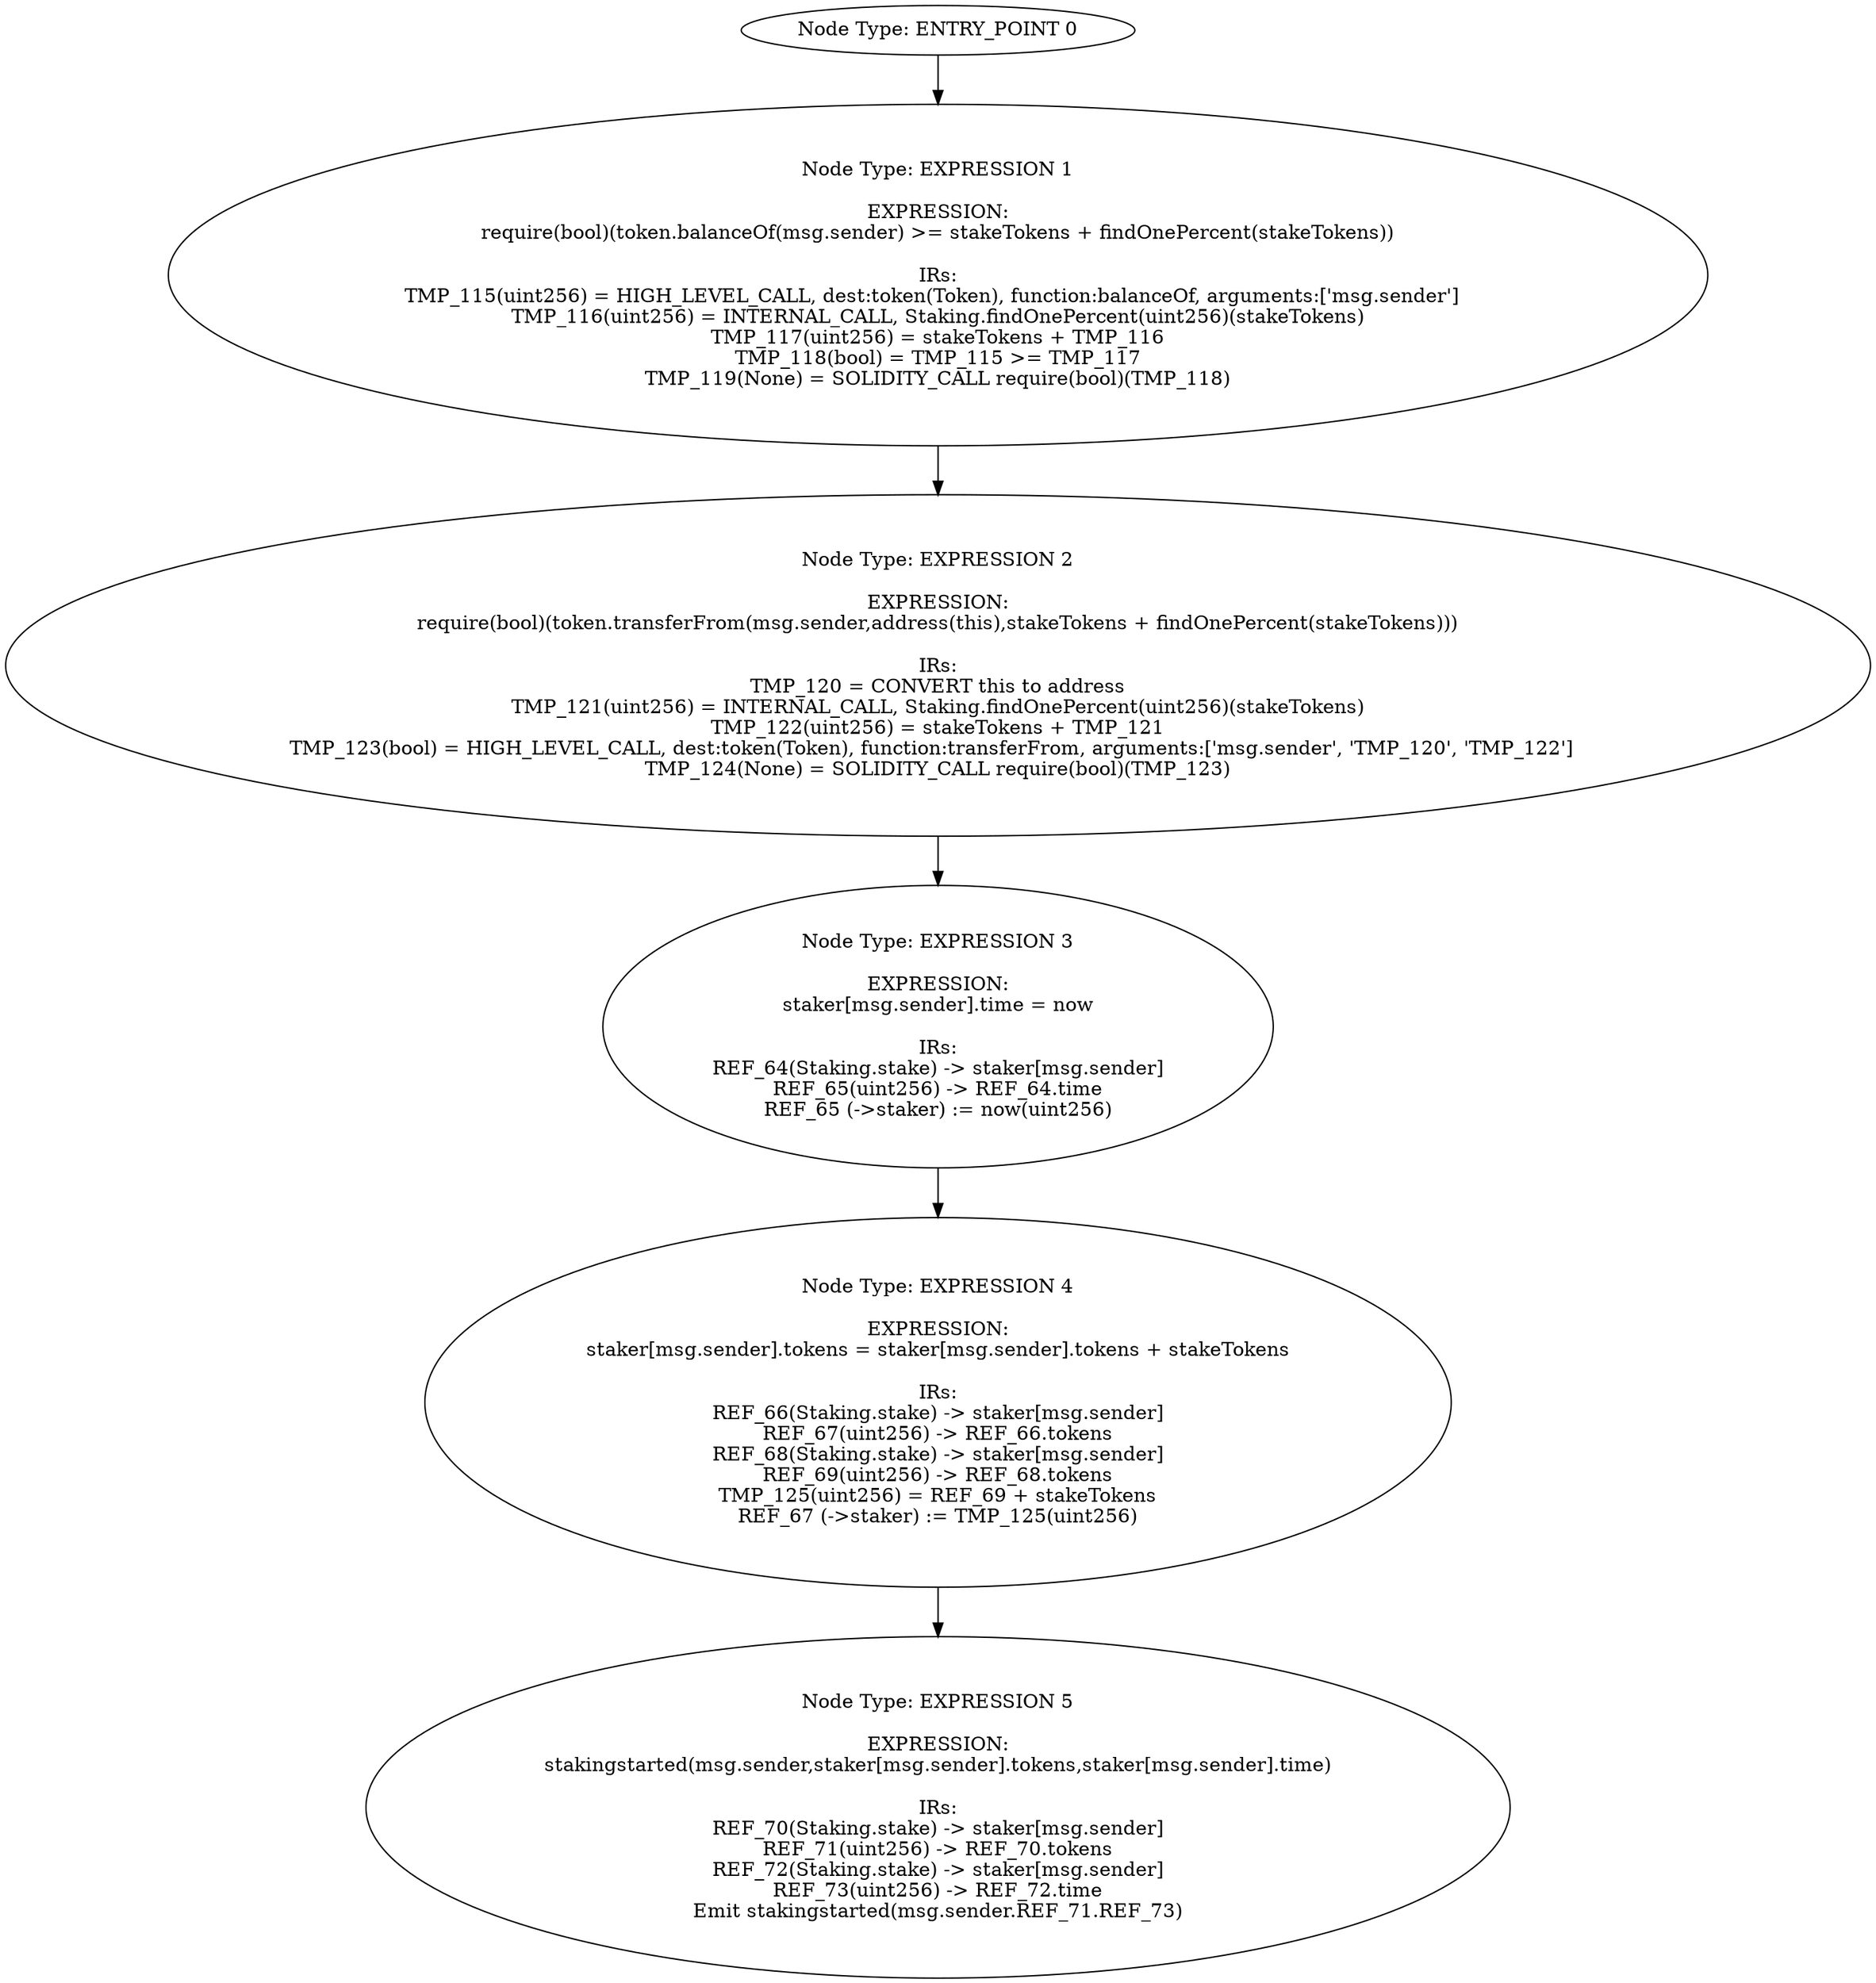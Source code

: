 digraph{
0[label="Node Type: ENTRY_POINT 0
"];
0->1;
1[label="Node Type: EXPRESSION 1

EXPRESSION:
require(bool)(token.balanceOf(msg.sender) >= stakeTokens + findOnePercent(stakeTokens))

IRs:
TMP_115(uint256) = HIGH_LEVEL_CALL, dest:token(Token), function:balanceOf, arguments:['msg.sender']  
TMP_116(uint256) = INTERNAL_CALL, Staking.findOnePercent(uint256)(stakeTokens)
TMP_117(uint256) = stakeTokens + TMP_116
TMP_118(bool) = TMP_115 >= TMP_117
TMP_119(None) = SOLIDITY_CALL require(bool)(TMP_118)"];
1->2;
2[label="Node Type: EXPRESSION 2

EXPRESSION:
require(bool)(token.transferFrom(msg.sender,address(this),stakeTokens + findOnePercent(stakeTokens)))

IRs:
TMP_120 = CONVERT this to address
TMP_121(uint256) = INTERNAL_CALL, Staking.findOnePercent(uint256)(stakeTokens)
TMP_122(uint256) = stakeTokens + TMP_121
TMP_123(bool) = HIGH_LEVEL_CALL, dest:token(Token), function:transferFrom, arguments:['msg.sender', 'TMP_120', 'TMP_122']  
TMP_124(None) = SOLIDITY_CALL require(bool)(TMP_123)"];
2->3;
3[label="Node Type: EXPRESSION 3

EXPRESSION:
staker[msg.sender].time = now

IRs:
REF_64(Staking.stake) -> staker[msg.sender]
REF_65(uint256) -> REF_64.time
REF_65 (->staker) := now(uint256)"];
3->4;
4[label="Node Type: EXPRESSION 4

EXPRESSION:
staker[msg.sender].tokens = staker[msg.sender].tokens + stakeTokens

IRs:
REF_66(Staking.stake) -> staker[msg.sender]
REF_67(uint256) -> REF_66.tokens
REF_68(Staking.stake) -> staker[msg.sender]
REF_69(uint256) -> REF_68.tokens
TMP_125(uint256) = REF_69 + stakeTokens
REF_67 (->staker) := TMP_125(uint256)"];
4->5;
5[label="Node Type: EXPRESSION 5

EXPRESSION:
stakingstarted(msg.sender,staker[msg.sender].tokens,staker[msg.sender].time)

IRs:
REF_70(Staking.stake) -> staker[msg.sender]
REF_71(uint256) -> REF_70.tokens
REF_72(Staking.stake) -> staker[msg.sender]
REF_73(uint256) -> REF_72.time
Emit stakingstarted(msg.sender.REF_71.REF_73)"];
}
